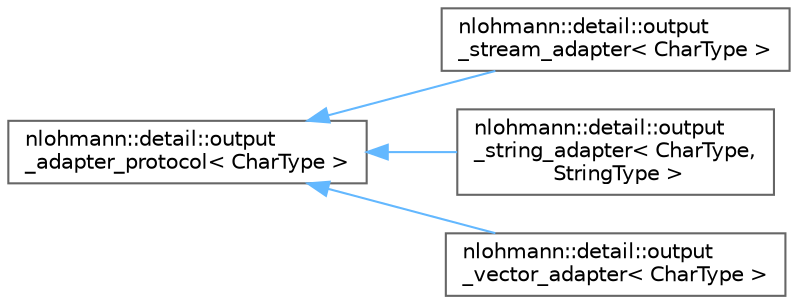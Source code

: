 digraph "类继承关系图"
{
 // LATEX_PDF_SIZE
  bgcolor="transparent";
  edge [fontname=Helvetica,fontsize=10,labelfontname=Helvetica,labelfontsize=10];
  node [fontname=Helvetica,fontsize=10,shape=box,height=0.2,width=0.4];
  rankdir="LR";
  Node0 [id="Node000000",label="nlohmann::detail::output\l_adapter_protocol\< CharType \>",height=0.2,width=0.4,color="grey40", fillcolor="white", style="filled",URL="$structnlohmann_1_1detail_1_1output__adapter__protocol.html",tooltip="abstract output adapter interface"];
  Node0 -> Node1 [id="edge5693_Node000000_Node000001",dir="back",color="steelblue1",style="solid",tooltip=" "];
  Node1 [id="Node000001",label="nlohmann::detail::output\l_stream_adapter\< CharType \>",height=0.2,width=0.4,color="grey40", fillcolor="white", style="filled",URL="$classnlohmann_1_1detail_1_1output__stream__adapter.html",tooltip="output adapter for output streams"];
  Node0 -> Node2 [id="edge5694_Node000000_Node000002",dir="back",color="steelblue1",style="solid",tooltip=" "];
  Node2 [id="Node000002",label="nlohmann::detail::output\l_string_adapter\< CharType,\l StringType \>",height=0.2,width=0.4,color="grey40", fillcolor="white", style="filled",URL="$classnlohmann_1_1detail_1_1output__string__adapter.html",tooltip="output adapter for basic_string"];
  Node0 -> Node3 [id="edge5695_Node000000_Node000003",dir="back",color="steelblue1",style="solid",tooltip=" "];
  Node3 [id="Node000003",label="nlohmann::detail::output\l_vector_adapter\< CharType \>",height=0.2,width=0.4,color="grey40", fillcolor="white", style="filled",URL="$classnlohmann_1_1detail_1_1output__vector__adapter.html",tooltip="output adapter for byte vectors"];
}
